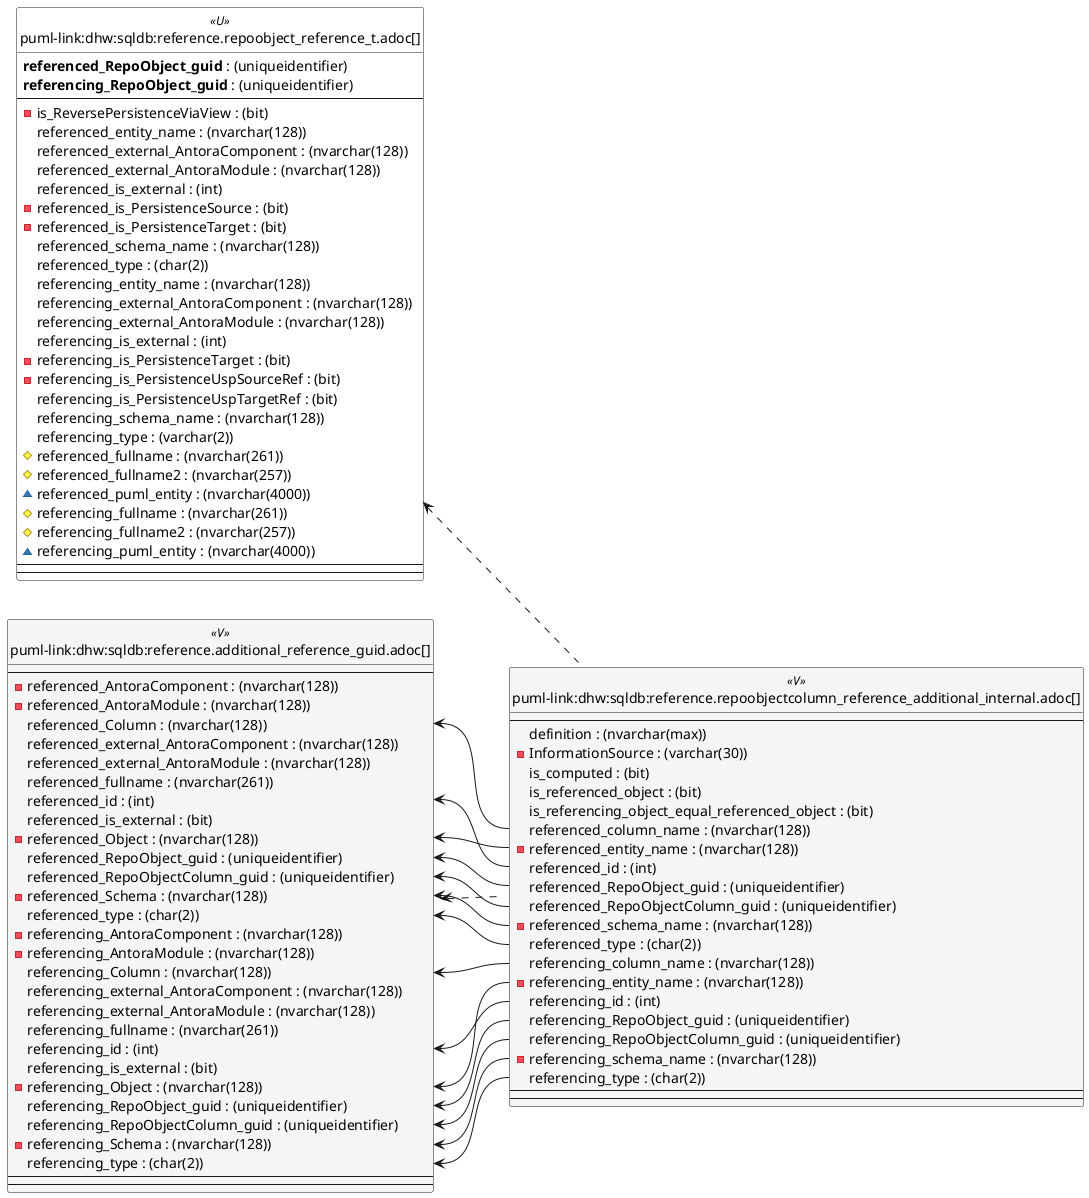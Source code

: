 @startuml
left to right direction
'top to bottom direction
hide circle
'avoide "." issues:
set namespaceSeparator none


skinparam class {
  BackgroundColor White
  BackgroundColor<<FN>> Yellow
  BackgroundColor<<FS>> Yellow
  BackgroundColor<<FT>> LightGray
  BackgroundColor<<IF>> Yellow
  BackgroundColor<<IS>> Yellow
  BackgroundColor<<P>> Aqua
  BackgroundColor<<PC>> Aqua
  BackgroundColor<<SN>> Yellow
  BackgroundColor<<SO>> SlateBlue
  BackgroundColor<<TF>> LightGray
  BackgroundColor<<TR>> Tomato
  BackgroundColor<<U>> White
  BackgroundColor<<V>> WhiteSmoke
  BackgroundColor<<X>> Aqua
  BackgroundColor<<external>> AliceBlue
}


entity "puml-link:dhw:sqldb:reference.additional_reference_guid.adoc[]" as reference.additional_Reference_guid << V >> {
  --
  - referenced_AntoraComponent : (nvarchar(128))
  - referenced_AntoraModule : (nvarchar(128))
  referenced_Column : (nvarchar(128))
  referenced_external_AntoraComponent : (nvarchar(128))
  referenced_external_AntoraModule : (nvarchar(128))
  referenced_fullname : (nvarchar(261))
  referenced_id : (int)
  referenced_is_external : (bit)
  - referenced_Object : (nvarchar(128))
  referenced_RepoObject_guid : (uniqueidentifier)
  referenced_RepoObjectColumn_guid : (uniqueidentifier)
  - referenced_Schema : (nvarchar(128))
  referenced_type : (char(2))
  - referencing_AntoraComponent : (nvarchar(128))
  - referencing_AntoraModule : (nvarchar(128))
  referencing_Column : (nvarchar(128))
  referencing_external_AntoraComponent : (nvarchar(128))
  referencing_external_AntoraModule : (nvarchar(128))
  referencing_fullname : (nvarchar(261))
  referencing_id : (int)
  referencing_is_external : (bit)
  - referencing_Object : (nvarchar(128))
  referencing_RepoObject_guid : (uniqueidentifier)
  referencing_RepoObjectColumn_guid : (uniqueidentifier)
  - referencing_Schema : (nvarchar(128))
  referencing_type : (char(2))
  --
  --
}

entity "puml-link:dhw:sqldb:reference.repoobject_reference_t.adoc[]" as reference.RepoObject_reference_T << U >> {
  **referenced_RepoObject_guid** : (uniqueidentifier)
  **referencing_RepoObject_guid** : (uniqueidentifier)
  --
  - is_ReversePersistenceViaView : (bit)
  referenced_entity_name : (nvarchar(128))
  referenced_external_AntoraComponent : (nvarchar(128))
  referenced_external_AntoraModule : (nvarchar(128))
  referenced_is_external : (int)
  - referenced_is_PersistenceSource : (bit)
  - referenced_is_PersistenceTarget : (bit)
  referenced_schema_name : (nvarchar(128))
  referenced_type : (char(2))
  referencing_entity_name : (nvarchar(128))
  referencing_external_AntoraComponent : (nvarchar(128))
  referencing_external_AntoraModule : (nvarchar(128))
  referencing_is_external : (int)
  - referencing_is_PersistenceTarget : (bit)
  - referencing_is_PersistenceUspSourceRef : (bit)
  referencing_is_PersistenceUspTargetRef : (bit)
  referencing_schema_name : (nvarchar(128))
  referencing_type : (varchar(2))
  # referenced_fullname : (nvarchar(261))
  # referenced_fullname2 : (nvarchar(257))
  ~ referenced_puml_entity : (nvarchar(4000))
  # referencing_fullname : (nvarchar(261))
  # referencing_fullname2 : (nvarchar(257))
  ~ referencing_puml_entity : (nvarchar(4000))
  --
  --
}

entity "puml-link:dhw:sqldb:reference.repoobjectcolumn_reference_additional_internal.adoc[]" as reference.RepoObjectColumn_reference_additional_internal << V >> {
  --
  definition : (nvarchar(max))
  - InformationSource : (varchar(30))
  is_computed : (bit)
  is_referenced_object : (bit)
  is_referencing_object_equal_referenced_object : (bit)
  referenced_column_name : (nvarchar(128))
  - referenced_entity_name : (nvarchar(128))
  referenced_id : (int)
  referenced_RepoObject_guid : (uniqueidentifier)
  referenced_RepoObjectColumn_guid : (uniqueidentifier)
  - referenced_schema_name : (nvarchar(128))
  referenced_type : (char(2))
  referencing_column_name : (nvarchar(128))
  - referencing_entity_name : (nvarchar(128))
  referencing_id : (int)
  referencing_RepoObject_guid : (uniqueidentifier)
  referencing_RepoObjectColumn_guid : (uniqueidentifier)
  - referencing_schema_name : (nvarchar(128))
  referencing_type : (char(2))
  --
  --
}

reference.additional_Reference_guid <.. reference.RepoObjectColumn_reference_additional_internal
reference.RepoObject_reference_T <.. reference.RepoObjectColumn_reference_additional_internal
"reference.additional_Reference_guid::referenced_Column" <-- "reference.RepoObjectColumn_reference_additional_internal::referenced_column_name"
"reference.additional_Reference_guid::referenced_id" <-- "reference.RepoObjectColumn_reference_additional_internal::referenced_id"
"reference.additional_Reference_guid::referenced_Object" <-- "reference.RepoObjectColumn_reference_additional_internal::referenced_entity_name"
"reference.additional_Reference_guid::referenced_RepoObject_guid" <-- "reference.RepoObjectColumn_reference_additional_internal::referenced_RepoObject_guid"
"reference.additional_Reference_guid::referenced_RepoObjectColumn_guid" <-- "reference.RepoObjectColumn_reference_additional_internal::referenced_RepoObjectColumn_guid"
"reference.additional_Reference_guid::referenced_Schema" <-- "reference.RepoObjectColumn_reference_additional_internal::referenced_schema_name"
"reference.additional_Reference_guid::referenced_type" <-- "reference.RepoObjectColumn_reference_additional_internal::referenced_type"
"reference.additional_Reference_guid::referencing_Column" <-- "reference.RepoObjectColumn_reference_additional_internal::referencing_column_name"
"reference.additional_Reference_guid::referencing_id" <-- "reference.RepoObjectColumn_reference_additional_internal::referencing_id"
"reference.additional_Reference_guid::referencing_Object" <-- "reference.RepoObjectColumn_reference_additional_internal::referencing_entity_name"
"reference.additional_Reference_guid::referencing_RepoObject_guid" <-- "reference.RepoObjectColumn_reference_additional_internal::referencing_RepoObject_guid"
"reference.additional_Reference_guid::referencing_RepoObjectColumn_guid" <-- "reference.RepoObjectColumn_reference_additional_internal::referencing_RepoObjectColumn_guid"
"reference.additional_Reference_guid::referencing_Schema" <-- "reference.RepoObjectColumn_reference_additional_internal::referencing_schema_name"
"reference.additional_Reference_guid::referencing_type" <-- "reference.RepoObjectColumn_reference_additional_internal::referencing_type"
@enduml

